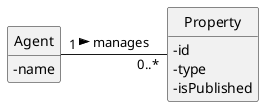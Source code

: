 @startuml
'https://plantuml.com/class-diagram
skinparam classAttributeIconSize 0
hide circle
hide methods

class Agent {
    - name
    +publishAd(propertyId: string): Result
}

class Property {
    - id
    - type
    - isPublished
    +publish(): void
    +getPublicationStatus(): bool
}

Agent "1" -right-- "0..*" Property:  manages >

@enduml
